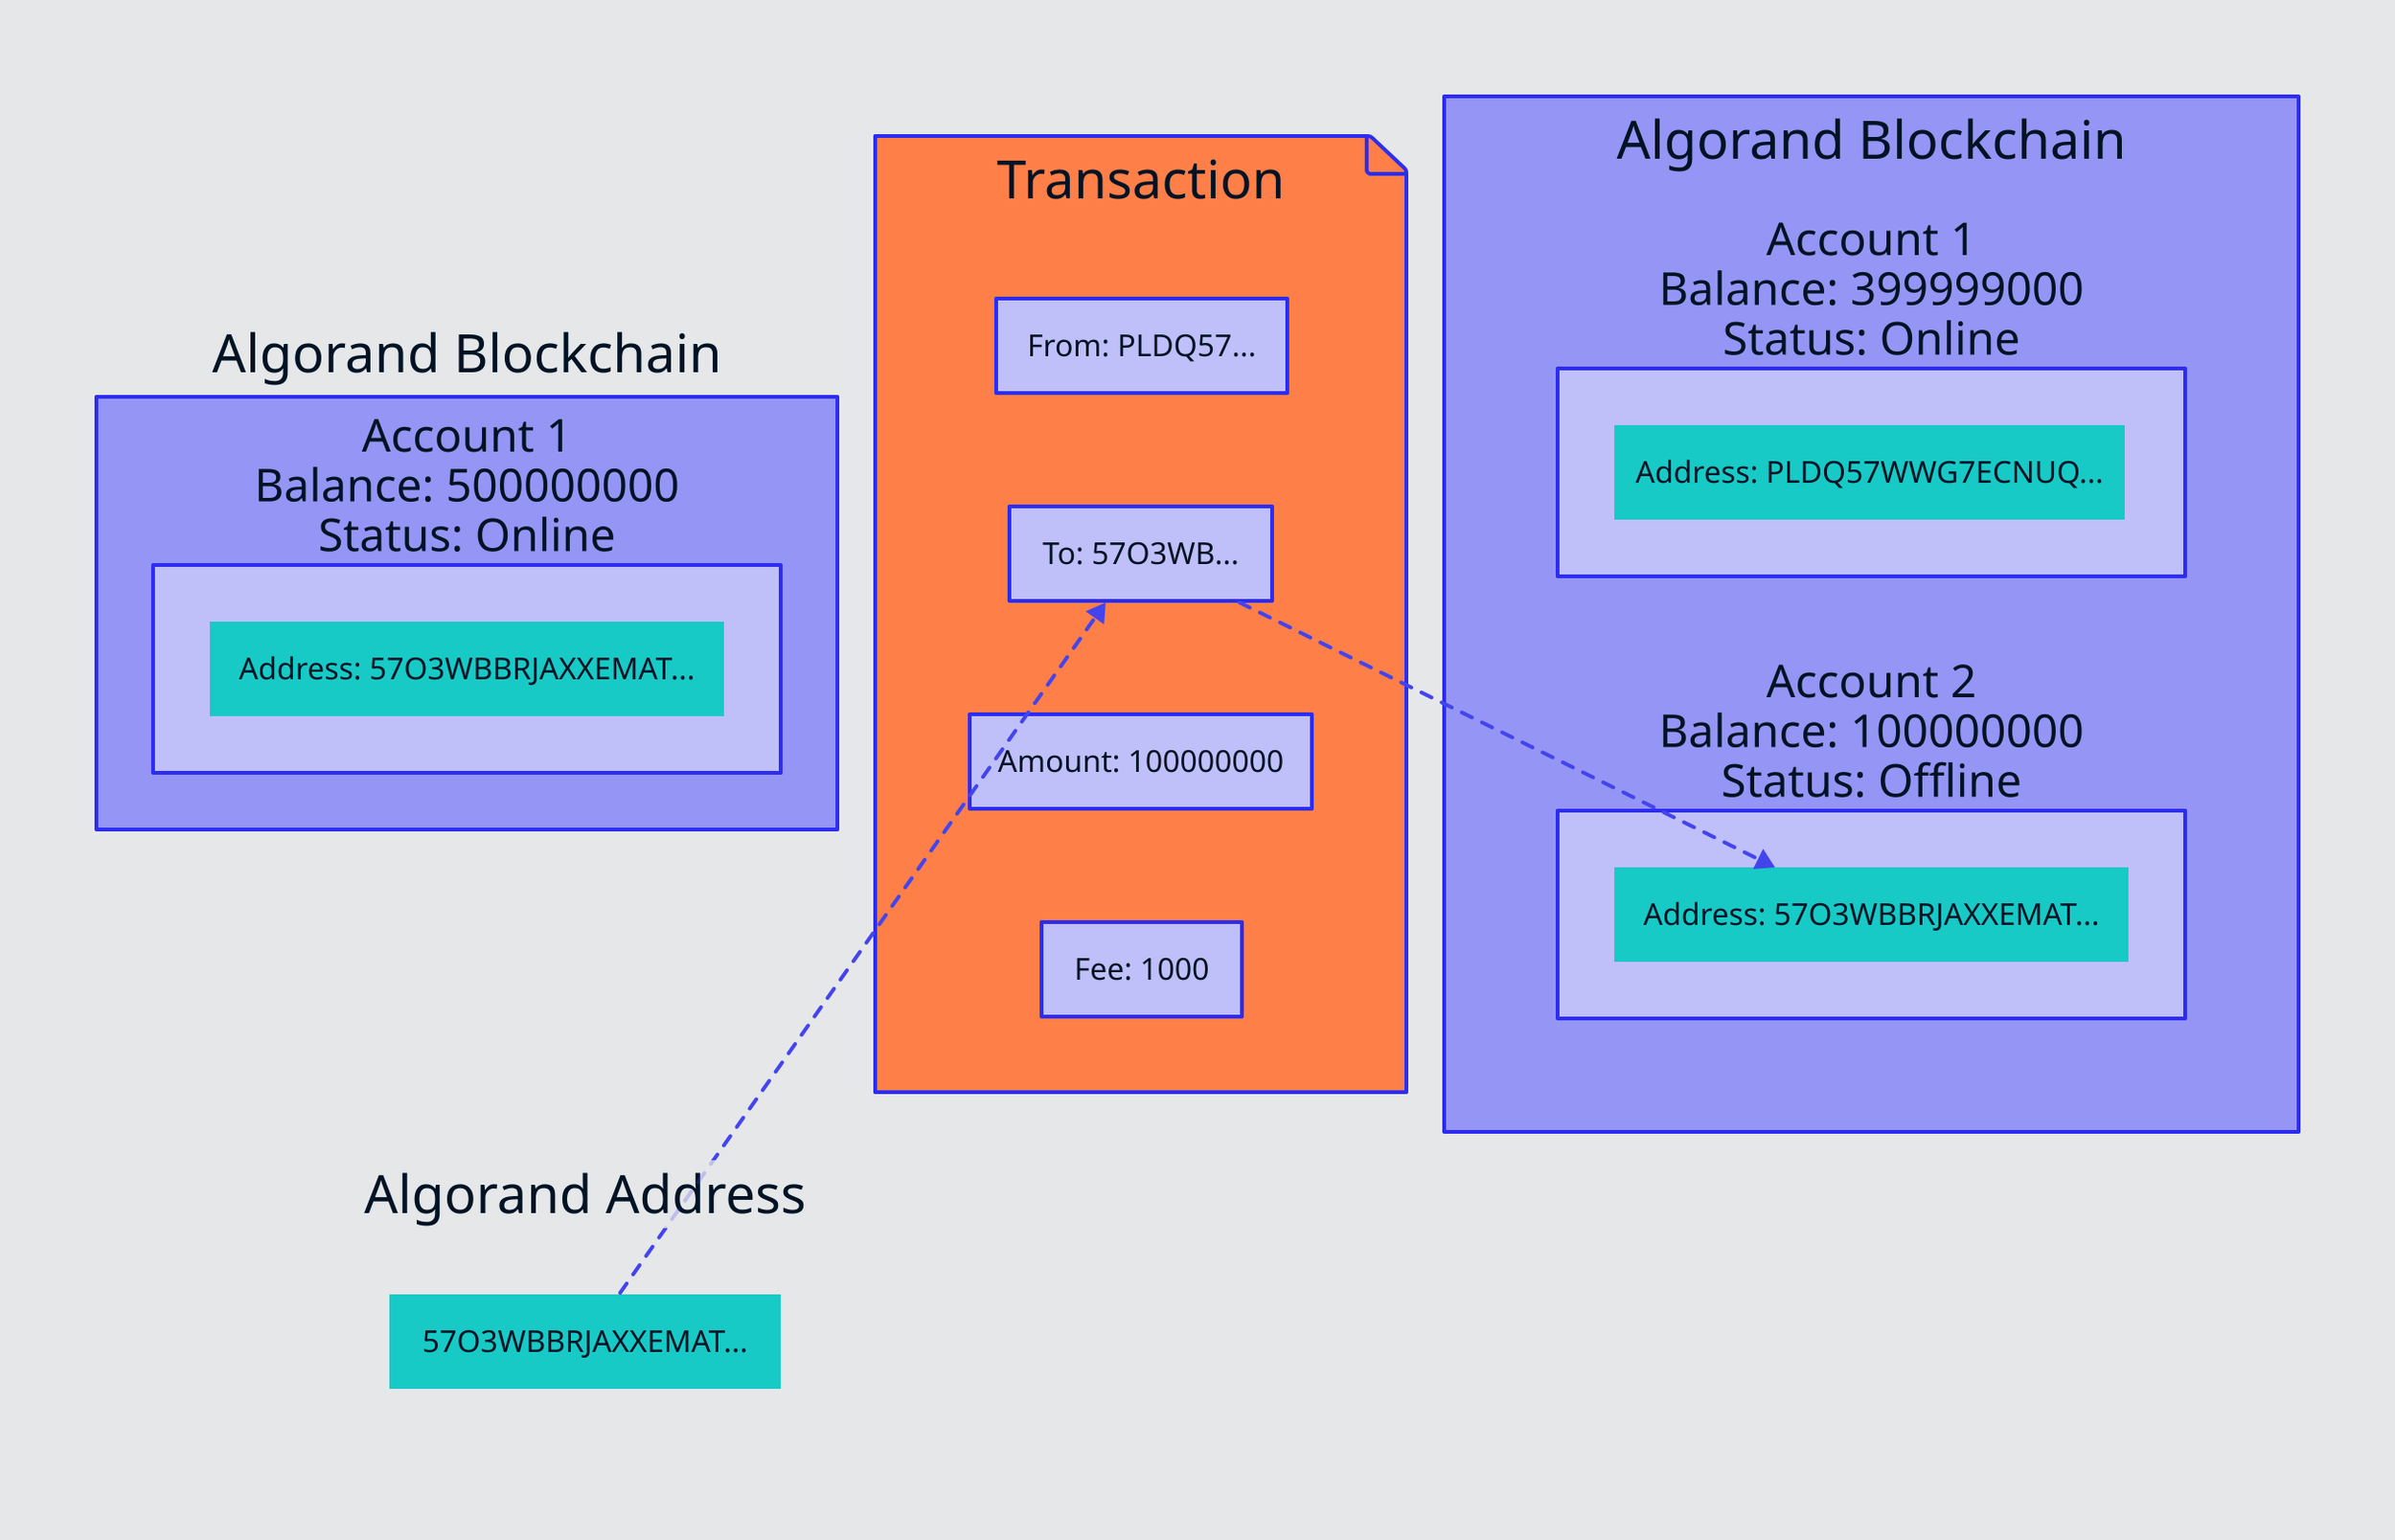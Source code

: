 direction: right
vars: {
  d2-config: {
    pad: 50
    theme-overrides: {
      N1: "#001324"
      N2: "#192A39"
      N4: "#4C5965"
      N5: "#7F8991"
      N7: "#E5E7E9"
      B1: "#2D2DF1"
      B2: "#4444ED"
      B3: "#6C6CF1"
      B4: "#9595F5"
      B5: "#BFBFF9"
      B6: "#E9E9FD"
      AA4: "#FF7F48"
      AA5: "#FF7F48"
      AB4: "#FF7F48"
      AB5: "#FF7F48"
    }
  }
}

classes: {
  tealBox: {
    style: {
      fill: "#17CAC6"
      stroke-width: 0
    }
  }
}
leftBlockchain: {
  near: center-left
  shape: rectangle
  label: "Algorand Blockchain"
  account1: {
    shape: rectangle
    label: "Account 1\nBalance: 500000000\nStatus: Online"
    address: {
      height: 50
      label: "Address: 57O3WBBRJAXXEMAT..."
    }
    address.class: tealBox
  }
}
algorandAddress: Algorand Address {
  near: bottom-left
  style: {
    fill: transparent
    stroke-width: 0
  }
  address: {
    height: 50
    label: "57O3WBBRJAXXEMAT..."
  }
  address.class: tealBox
}
transaction: Transaction {
  shape: page
  label.near: top-center
  from: {
    height: 50
    label: "From: PLDQ57..."
  }
  to: {
    height: 50
    label: "To: 57O3WB..."
  }
  amount: {
    height: 50
    label: "Amount: 100000000"
  }
  fee: {
    height: 50
    label: "Fee: 1000"
  }
}
rightBlockchain: {
  grid-columns: 1
  near: center-right
  shape: rectangle
  label: "Algorand Blockchain"
  account1: {
    shape: rectangle
    label: "Account 1\nBalance: 399999000\nStatus: Online"
    address: {
      height: 50
      label: "Address: PLDQ57WWG7ECNUQ..."
    }
    address.class: tealBox
  }
  account2: {
    shape: rectangle
    label: "Account 2\nBalance: 100000000\nStatus: Offline"
    address: {
      height: 50
      label: "Address: 57O3WBBRJAXXEMAT..."
    }
    address.class: tealBox
  }
}
algorandAddress.address -> transaction.to: {
  style: {
    stroke-dash: 3
  }
}
transaction.to -> rightBlockchain.account2.address: {
  style: {
    stroke-dash: 3
  }
}
